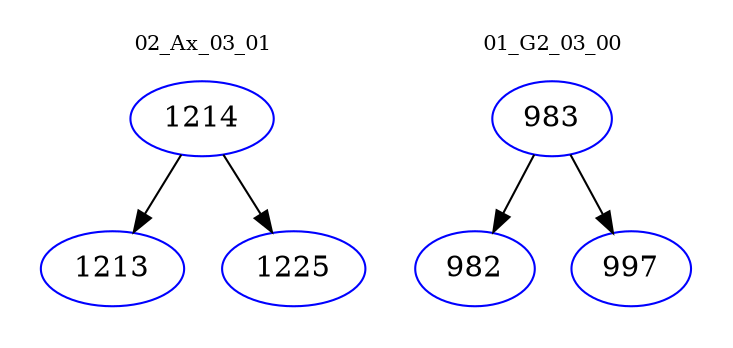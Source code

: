 digraph{
subgraph cluster_0 {
color = white
label = "02_Ax_03_01";
fontsize=10;
T0_1214 [label="1214", color="blue"]
T0_1214 -> T0_1213 [color="black"]
T0_1213 [label="1213", color="blue"]
T0_1214 -> T0_1225 [color="black"]
T0_1225 [label="1225", color="blue"]
}
subgraph cluster_1 {
color = white
label = "01_G2_03_00";
fontsize=10;
T1_983 [label="983", color="blue"]
T1_983 -> T1_982 [color="black"]
T1_982 [label="982", color="blue"]
T1_983 -> T1_997 [color="black"]
T1_997 [label="997", color="blue"]
}
}
